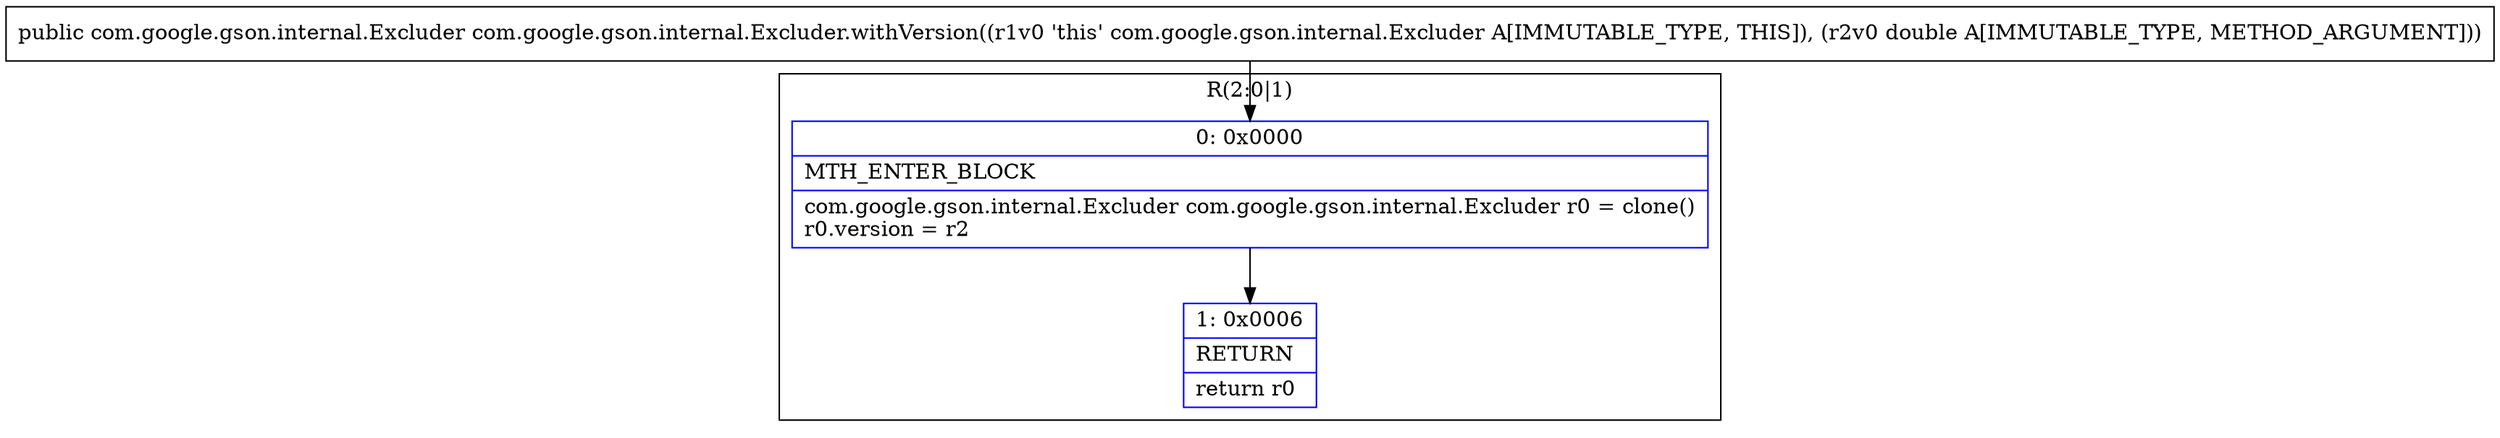 digraph "CFG forcom.google.gson.internal.Excluder.withVersion(D)Lcom\/google\/gson\/internal\/Excluder;" {
subgraph cluster_Region_806096884 {
label = "R(2:0|1)";
node [shape=record,color=blue];
Node_0 [shape=record,label="{0\:\ 0x0000|MTH_ENTER_BLOCK\l|com.google.gson.internal.Excluder com.google.gson.internal.Excluder r0 = clone()\lr0.version = r2\l}"];
Node_1 [shape=record,label="{1\:\ 0x0006|RETURN\l|return r0\l}"];
}
MethodNode[shape=record,label="{public com.google.gson.internal.Excluder com.google.gson.internal.Excluder.withVersion((r1v0 'this' com.google.gson.internal.Excluder A[IMMUTABLE_TYPE, THIS]), (r2v0 double A[IMMUTABLE_TYPE, METHOD_ARGUMENT])) }"];
MethodNode -> Node_0;
Node_0 -> Node_1;
}

